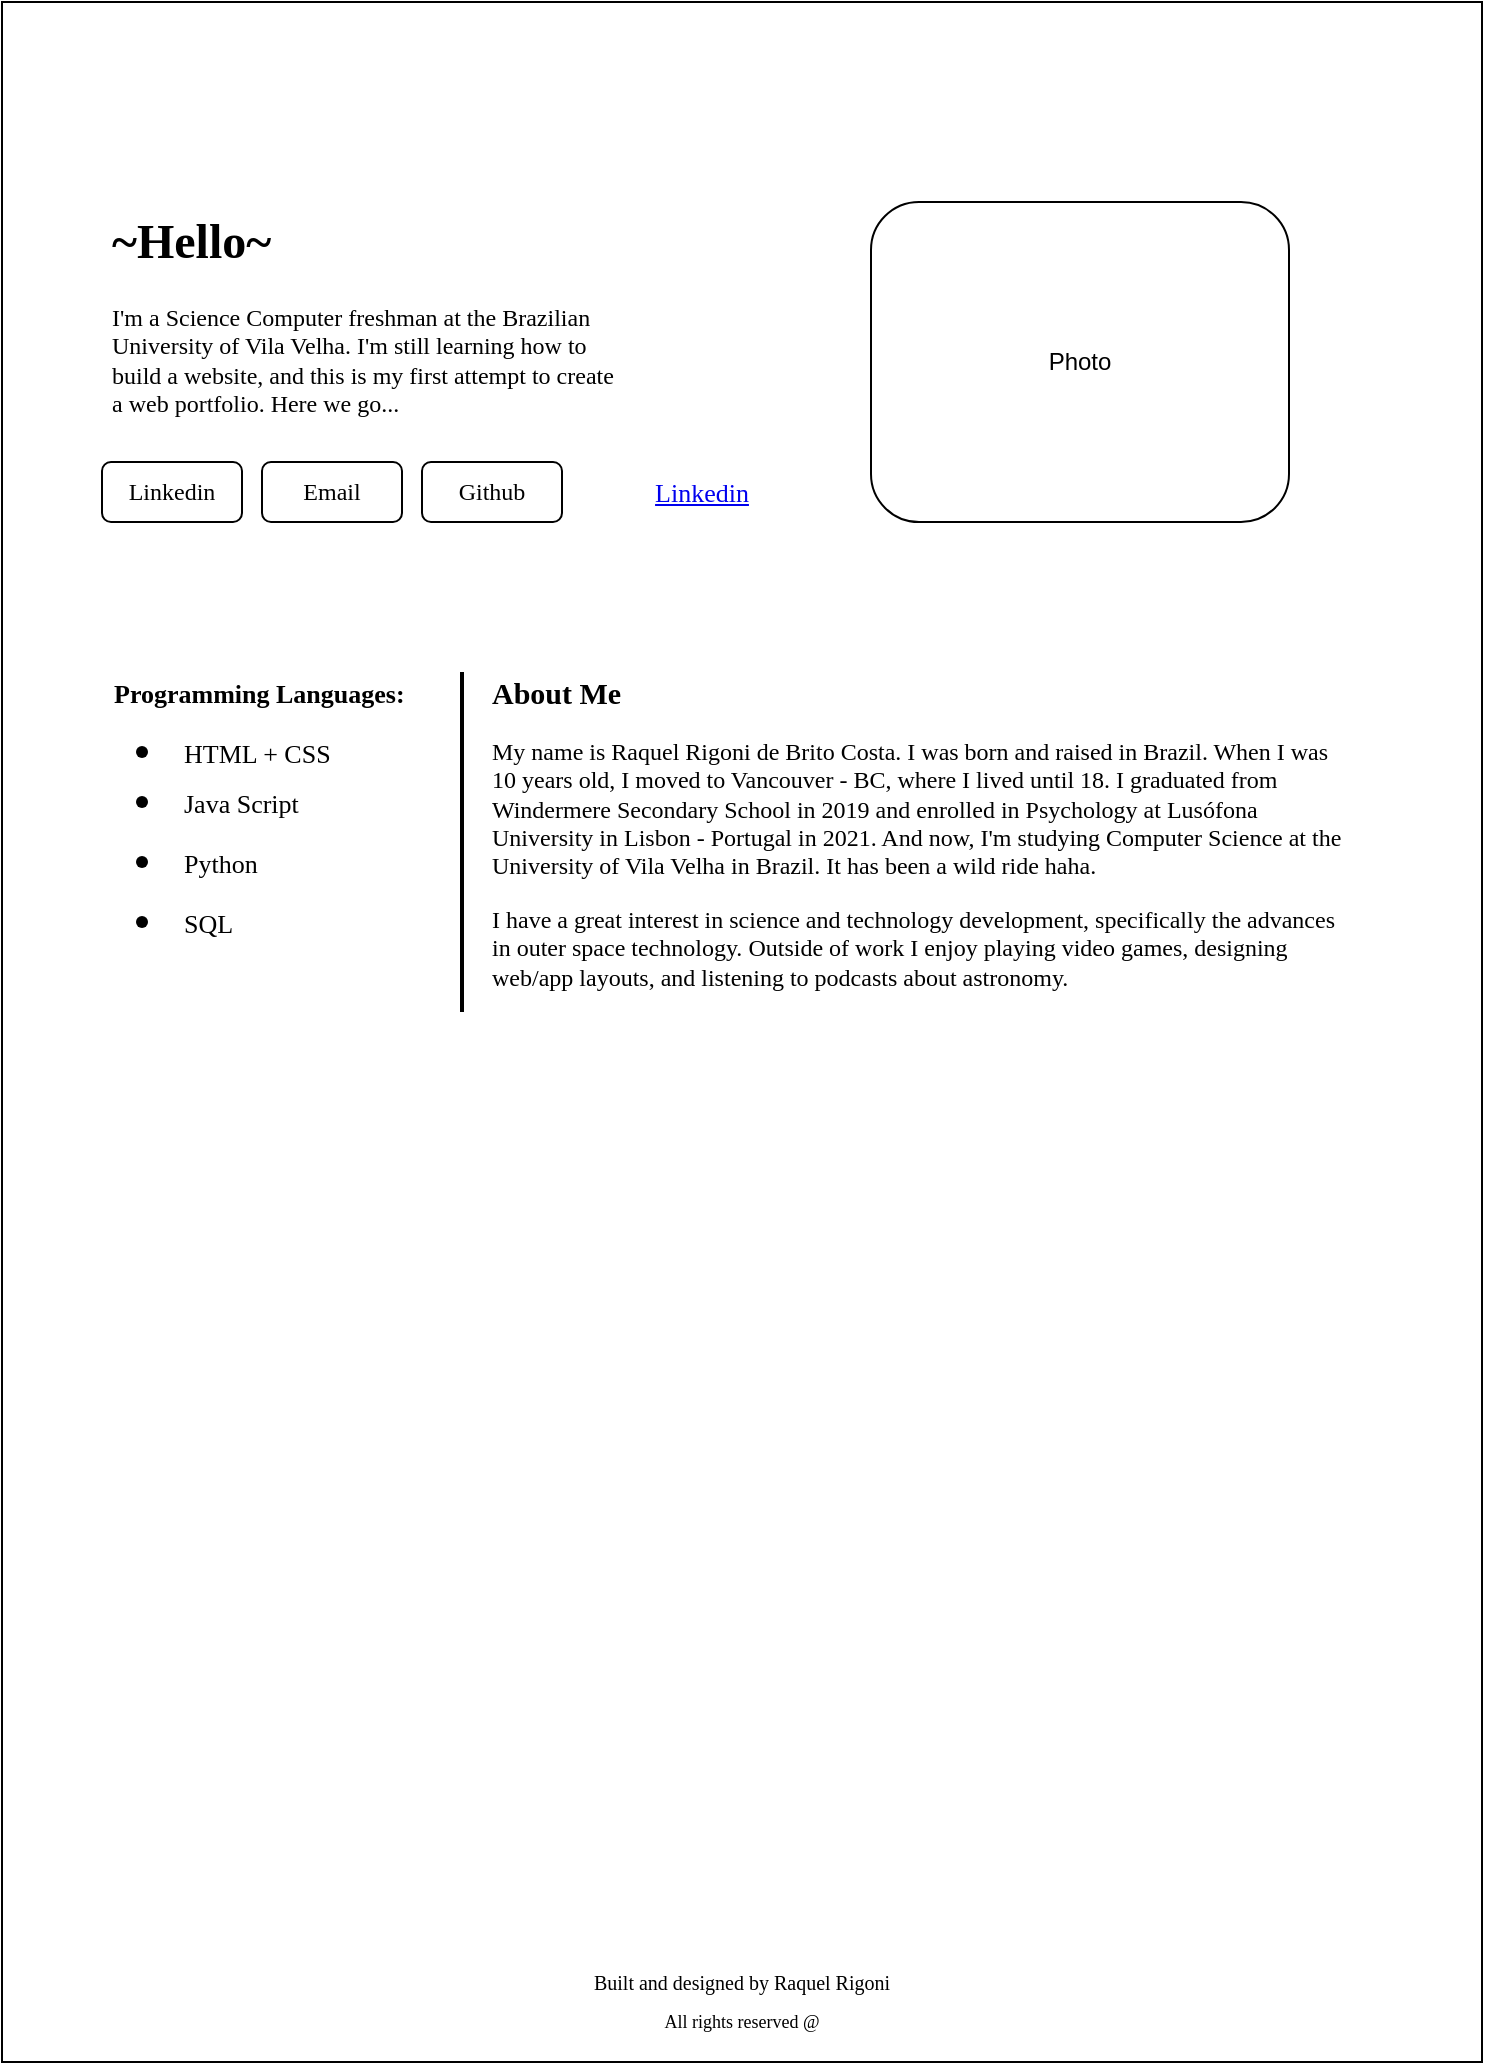<mxfile version="20.2.5" type="github">
  <diagram id="rgVs9-a1TTidHtFovz7s" name="Page-1">
    <mxGraphModel dx="1038" dy="619" grid="1" gridSize="10" guides="1" tooltips="1" connect="1" arrows="1" fold="1" page="1" pageScale="1" pageWidth="827" pageHeight="1169" background="none" math="0" shadow="0">
      <root>
        <mxCell id="0" />
        <mxCell id="1" parent="0" />
        <mxCell id="E7WEAgX6e2Pd9mRvreSS-2" value="" style="rounded=0;whiteSpace=wrap;html=1;labelBorderColor=none;fontColor=none;noLabel=1;" vertex="1" parent="1">
          <mxGeometry x="50" y="80" width="740" height="1030" as="geometry" />
        </mxCell>
        <mxCell id="E7WEAgX6e2Pd9mRvreSS-3" value="&lt;h1&gt;~Hello~&lt;/h1&gt;&lt;p&gt;&lt;span style=&quot;text-align: center;&quot;&gt;I&#39;m a Science Computer freshman at the Brazilian University of Vila Velha. I&#39;m still learning how to build a website, and this is my first attempt to create a web portfolio. Here we go...&lt;/span&gt;&lt;br&gt;&lt;/p&gt;" style="text;html=1;strokeColor=none;fillColor=none;spacing=5;spacingTop=-20;whiteSpace=wrap;overflow=hidden;rounded=0;fontFamily=Times New Roman;" vertex="1" parent="1">
          <mxGeometry x="100" y="180" width="260" height="140" as="geometry" />
        </mxCell>
        <mxCell id="E7WEAgX6e2Pd9mRvreSS-6" value="" style="rounded=1;whiteSpace=wrap;html=1;fontFamily=Times New Roman;" vertex="1" parent="1">
          <mxGeometry x="100" y="310" width="70" height="30" as="geometry" />
        </mxCell>
        <mxCell id="E7WEAgX6e2Pd9mRvreSS-7" value="" style="rounded=1;whiteSpace=wrap;html=1;fontFamily=Times New Roman;" vertex="1" parent="1">
          <mxGeometry x="180" y="310" width="70" height="30" as="geometry" />
        </mxCell>
        <mxCell id="E7WEAgX6e2Pd9mRvreSS-8" value="" style="rounded=1;whiteSpace=wrap;html=1;fontFamily=Times New Roman;" vertex="1" parent="1">
          <mxGeometry x="260" y="310" width="70" height="30" as="geometry" />
        </mxCell>
        <mxCell id="E7WEAgX6e2Pd9mRvreSS-9" value="Linkedin" style="text;html=1;strokeColor=none;fillColor=none;align=center;verticalAlign=middle;whiteSpace=wrap;rounded=0;fontFamily=Times New Roman;" vertex="1" parent="1">
          <mxGeometry x="105" y="310" width="60" height="30" as="geometry" />
        </mxCell>
        <mxCell id="E7WEAgX6e2Pd9mRvreSS-10" value="Email" style="text;html=1;strokeColor=none;fillColor=none;align=center;verticalAlign=middle;whiteSpace=wrap;rounded=0;fontFamily=Times New Roman;" vertex="1" parent="1">
          <mxGeometry x="185" y="310" width="60" height="30" as="geometry" />
        </mxCell>
        <mxCell id="E7WEAgX6e2Pd9mRvreSS-11" value="Github" style="text;html=1;strokeColor=none;fillColor=none;align=center;verticalAlign=middle;whiteSpace=wrap;rounded=0;fontFamily=Times New Roman;" vertex="1" parent="1">
          <mxGeometry x="265" y="310" width="60" height="30" as="geometry" />
        </mxCell>
        <mxCell id="E7WEAgX6e2Pd9mRvreSS-16" value="" style="rounded=1;whiteSpace=wrap;html=1;fontFamily=Times New Roman;strokeColor=default;" vertex="1" parent="1">
          <mxGeometry x="484.5" y="180" width="209" height="160" as="geometry" />
        </mxCell>
        <mxCell id="E7WEAgX6e2Pd9mRvreSS-5" value="Photo" style="text;html=1;strokeColor=none;fillColor=none;align=center;verticalAlign=middle;whiteSpace=wrap;rounded=0;" vertex="1" parent="1">
          <mxGeometry x="559" y="245" width="60" height="30" as="geometry" />
        </mxCell>
        <mxCell id="E7WEAgX6e2Pd9mRvreSS-17" value="Built and designed by Raquel Rigoni" style="text;html=1;strokeColor=none;fillColor=none;align=center;verticalAlign=middle;whiteSpace=wrap;rounded=0;fontFamily=Times New Roman;fontSize=10;" vertex="1" parent="1">
          <mxGeometry x="330" y="1060" width="180" height="20" as="geometry" />
        </mxCell>
        <mxCell id="E7WEAgX6e2Pd9mRvreSS-18" value="All rights reserved @" style="text;html=1;strokeColor=none;fillColor=none;align=center;verticalAlign=middle;whiteSpace=wrap;rounded=0;fontFamily=Times New Roman;fontSize=9;" vertex="1" parent="1">
          <mxGeometry x="365" y="1080" width="110" height="20" as="geometry" />
        </mxCell>
        <mxCell id="E7WEAgX6e2Pd9mRvreSS-20" value="&lt;h2&gt;About Me&lt;/h2&gt;&lt;p style=&quot;font-size: 12px;&quot;&gt;&lt;font style=&quot;font-size: 12px;&quot;&gt;My name is Raquel Rigoni de Brito Costa. I was born and raised in Brazil. When I was 10 years old, I moved to Vancouver - BC, where I lived until 18. I graduated from Windermere Secondary School in 2019 and enrolled in Psychology at Lusófona University in Lisbon - Portugal in 2021. And now, I&#39;m studying Computer Science at the University of Vila Velha in Brazil. It has been a wild ride haha.&amp;nbsp;&lt;br&gt;&lt;/font&gt;&lt;/p&gt;&lt;p style=&quot;font-size: 12px;&quot;&gt;&lt;font style=&quot;font-size: 12px;&quot;&gt;I have a great interest in science and technology development, specifically the advances in outer space technology.&lt;/font&gt;&lt;span style=&quot;font-size: 12px;&quot;&gt;&amp;nbsp;Outside of work I enjoy playing video games, designing web/app layouts, and listening to podcasts about astronomy.&lt;/span&gt;&lt;br&gt;&lt;/p&gt;&lt;p&gt;&lt;span style=&quot;font-size: 12px;&quot;&gt;&lt;br&gt;&lt;/span&gt;&lt;/p&gt;" style="text;html=1;strokeColor=none;fillColor=none;spacing=5;spacingTop=-20;whiteSpace=wrap;overflow=hidden;rounded=0;labelBorderColor=none;fontFamily=Times New Roman;fontSize=10;fontColor=default;" vertex="1" parent="1">
          <mxGeometry x="290" y="415" width="440" height="170" as="geometry" />
        </mxCell>
        <mxCell id="E7WEAgX6e2Pd9mRvreSS-21" value="Programming Languages:" style="text;strokeColor=none;fillColor=none;align=left;verticalAlign=middle;spacingLeft=4;spacingRight=4;overflow=hidden;points=[[0,0.5],[1,0.5]];portConstraint=eastwest;rotatable=0;labelBorderColor=none;fontFamily=Times New Roman;fontSize=13;fontColor=default;fontStyle=1;" vertex="1" parent="1">
          <mxGeometry x="100" y="415" width="160" height="20" as="geometry" />
        </mxCell>
        <mxCell id="E7WEAgX6e2Pd9mRvreSS-24" value="" style="line;strokeWidth=2;html=1;labelBorderColor=none;fontFamily=Times New Roman;fontSize=12;fontColor=#000000;rotation=90;" vertex="1" parent="1">
          <mxGeometry x="195" y="495" width="170" height="10" as="geometry" />
        </mxCell>
        <mxCell id="E7WEAgX6e2Pd9mRvreSS-25" value="Java Script" style="text;strokeColor=none;fillColor=none;align=left;verticalAlign=middle;spacingLeft=4;spacingRight=4;overflow=hidden;points=[[0,0.5],[1,0.5]];portConstraint=eastwest;rotatable=0;labelBorderColor=none;fontFamily=Times New Roman;fontSize=13;fontColor=default;" vertex="1" parent="1">
          <mxGeometry x="135" y="465" width="80" height="30" as="geometry" />
        </mxCell>
        <mxCell id="E7WEAgX6e2Pd9mRvreSS-26" value="Python" style="text;strokeColor=none;fillColor=none;align=left;verticalAlign=middle;spacingLeft=4;spacingRight=4;overflow=hidden;points=[[0,0.5],[1,0.5]];portConstraint=eastwest;rotatable=0;labelBorderColor=none;fontFamily=Times New Roman;fontSize=13;fontColor=default;" vertex="1" parent="1">
          <mxGeometry x="135" y="495" width="80" height="30" as="geometry" />
        </mxCell>
        <mxCell id="E7WEAgX6e2Pd9mRvreSS-27" value="HTML + CSS" style="text;strokeColor=none;fillColor=none;align=left;verticalAlign=middle;spacingLeft=4;spacingRight=4;overflow=hidden;points=[[0,0.5],[1,0.5]];portConstraint=eastwest;rotatable=0;labelBorderColor=none;fontFamily=Times New Roman;fontSize=13;fontColor=default;" vertex="1" parent="1">
          <mxGeometry x="135" y="440" width="90" height="30" as="geometry" />
        </mxCell>
        <mxCell id="E7WEAgX6e2Pd9mRvreSS-28" value="SQL" style="text;strokeColor=none;fillColor=none;align=left;verticalAlign=middle;spacingLeft=4;spacingRight=4;overflow=hidden;points=[[0,0.5],[1,0.5]];portConstraint=eastwest;rotatable=0;labelBorderColor=none;fontFamily=Times New Roman;fontSize=13;fontColor=default;" vertex="1" parent="1">
          <mxGeometry x="135" y="525" width="80" height="30" as="geometry" />
        </mxCell>
        <UserObject label="Linkedin" link="https://www.draw.io" id="E7WEAgX6e2Pd9mRvreSS-29">
          <mxCell style="text;html=1;strokeColor=none;fillColor=none;whiteSpace=wrap;align=center;verticalAlign=middle;fontColor=#0000EE;fontStyle=4;labelBorderColor=none;fontFamily=Times New Roman;fontSize=13;" vertex="1" parent="1">
            <mxGeometry x="370" y="305" width="60" height="40" as="geometry" />
          </mxCell>
        </UserObject>
        <mxCell id="E7WEAgX6e2Pd9mRvreSS-30" value="" style="shape=waypoint;sketch=0;fillStyle=solid;size=6;pointerEvents=1;points=[];fillColor=none;resizable=0;rotatable=0;perimeter=centerPerimeter;snapToPoint=1;labelBorderColor=none;fontFamily=Times New Roman;fontSize=13;fontColor=default;strokeColor=default;" vertex="1" parent="1">
          <mxGeometry x="100" y="435" width="40" height="40" as="geometry" />
        </mxCell>
        <mxCell id="E7WEAgX6e2Pd9mRvreSS-31" value="" style="shape=waypoint;sketch=0;fillStyle=solid;size=6;pointerEvents=1;points=[];fillColor=none;resizable=0;rotatable=0;perimeter=centerPerimeter;snapToPoint=1;labelBorderColor=none;fontFamily=Times New Roman;fontSize=13;fontColor=default;strokeColor=default;" vertex="1" parent="1">
          <mxGeometry x="100" y="460" width="40" height="40" as="geometry" />
        </mxCell>
        <mxCell id="E7WEAgX6e2Pd9mRvreSS-33" value="" style="shape=waypoint;sketch=0;fillStyle=solid;size=6;pointerEvents=1;points=[];fillColor=none;resizable=0;rotatable=0;perimeter=centerPerimeter;snapToPoint=1;labelBorderColor=none;fontFamily=Times New Roman;fontSize=13;fontColor=default;strokeColor=default;" vertex="1" parent="1">
          <mxGeometry x="100" y="490" width="40" height="40" as="geometry" />
        </mxCell>
        <mxCell id="E7WEAgX6e2Pd9mRvreSS-34" value="" style="shape=waypoint;sketch=0;fillStyle=solid;size=6;pointerEvents=1;points=[];fillColor=none;resizable=0;rotatable=0;perimeter=centerPerimeter;snapToPoint=1;labelBorderColor=none;fontFamily=Times New Roman;fontSize=13;fontColor=default;strokeColor=default;" vertex="1" parent="1">
          <mxGeometry x="100" y="520" width="40" height="40" as="geometry" />
        </mxCell>
      </root>
    </mxGraphModel>
  </diagram>
</mxfile>
